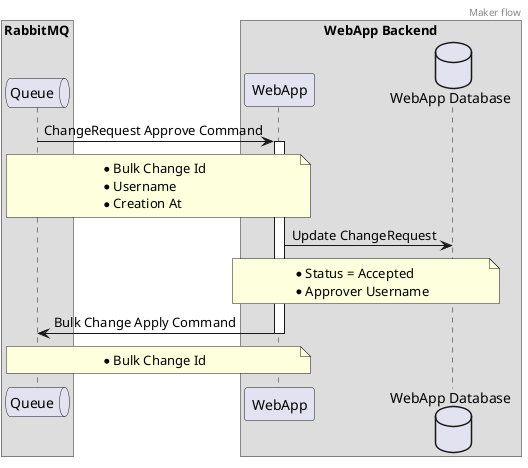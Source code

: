 @startuml
header Maker flow

box "WebApp Backend"
    participant Backend as "WebApp" order 20
    database WebAppDB as "WebApp Database" order 30
end box

box "RabbitMQ"
    queue Queue order 10
end box

Queue -> Backend : ChangeRequest Approve Command

note over Queue, Backend
    * Bulk Change Id
    * Username
    * Creation At
end note

activate Backend

Backend -> WebAppDB : Update ChangeRequest

note over Backend, WebAppDB
    * Status = Accepted
    * Approver Username
end note

Backend -> Queue : Bulk Change Apply Command
note over Queue, Backend
    * Bulk Change Id
end note


deactivate Backend

@enduml
